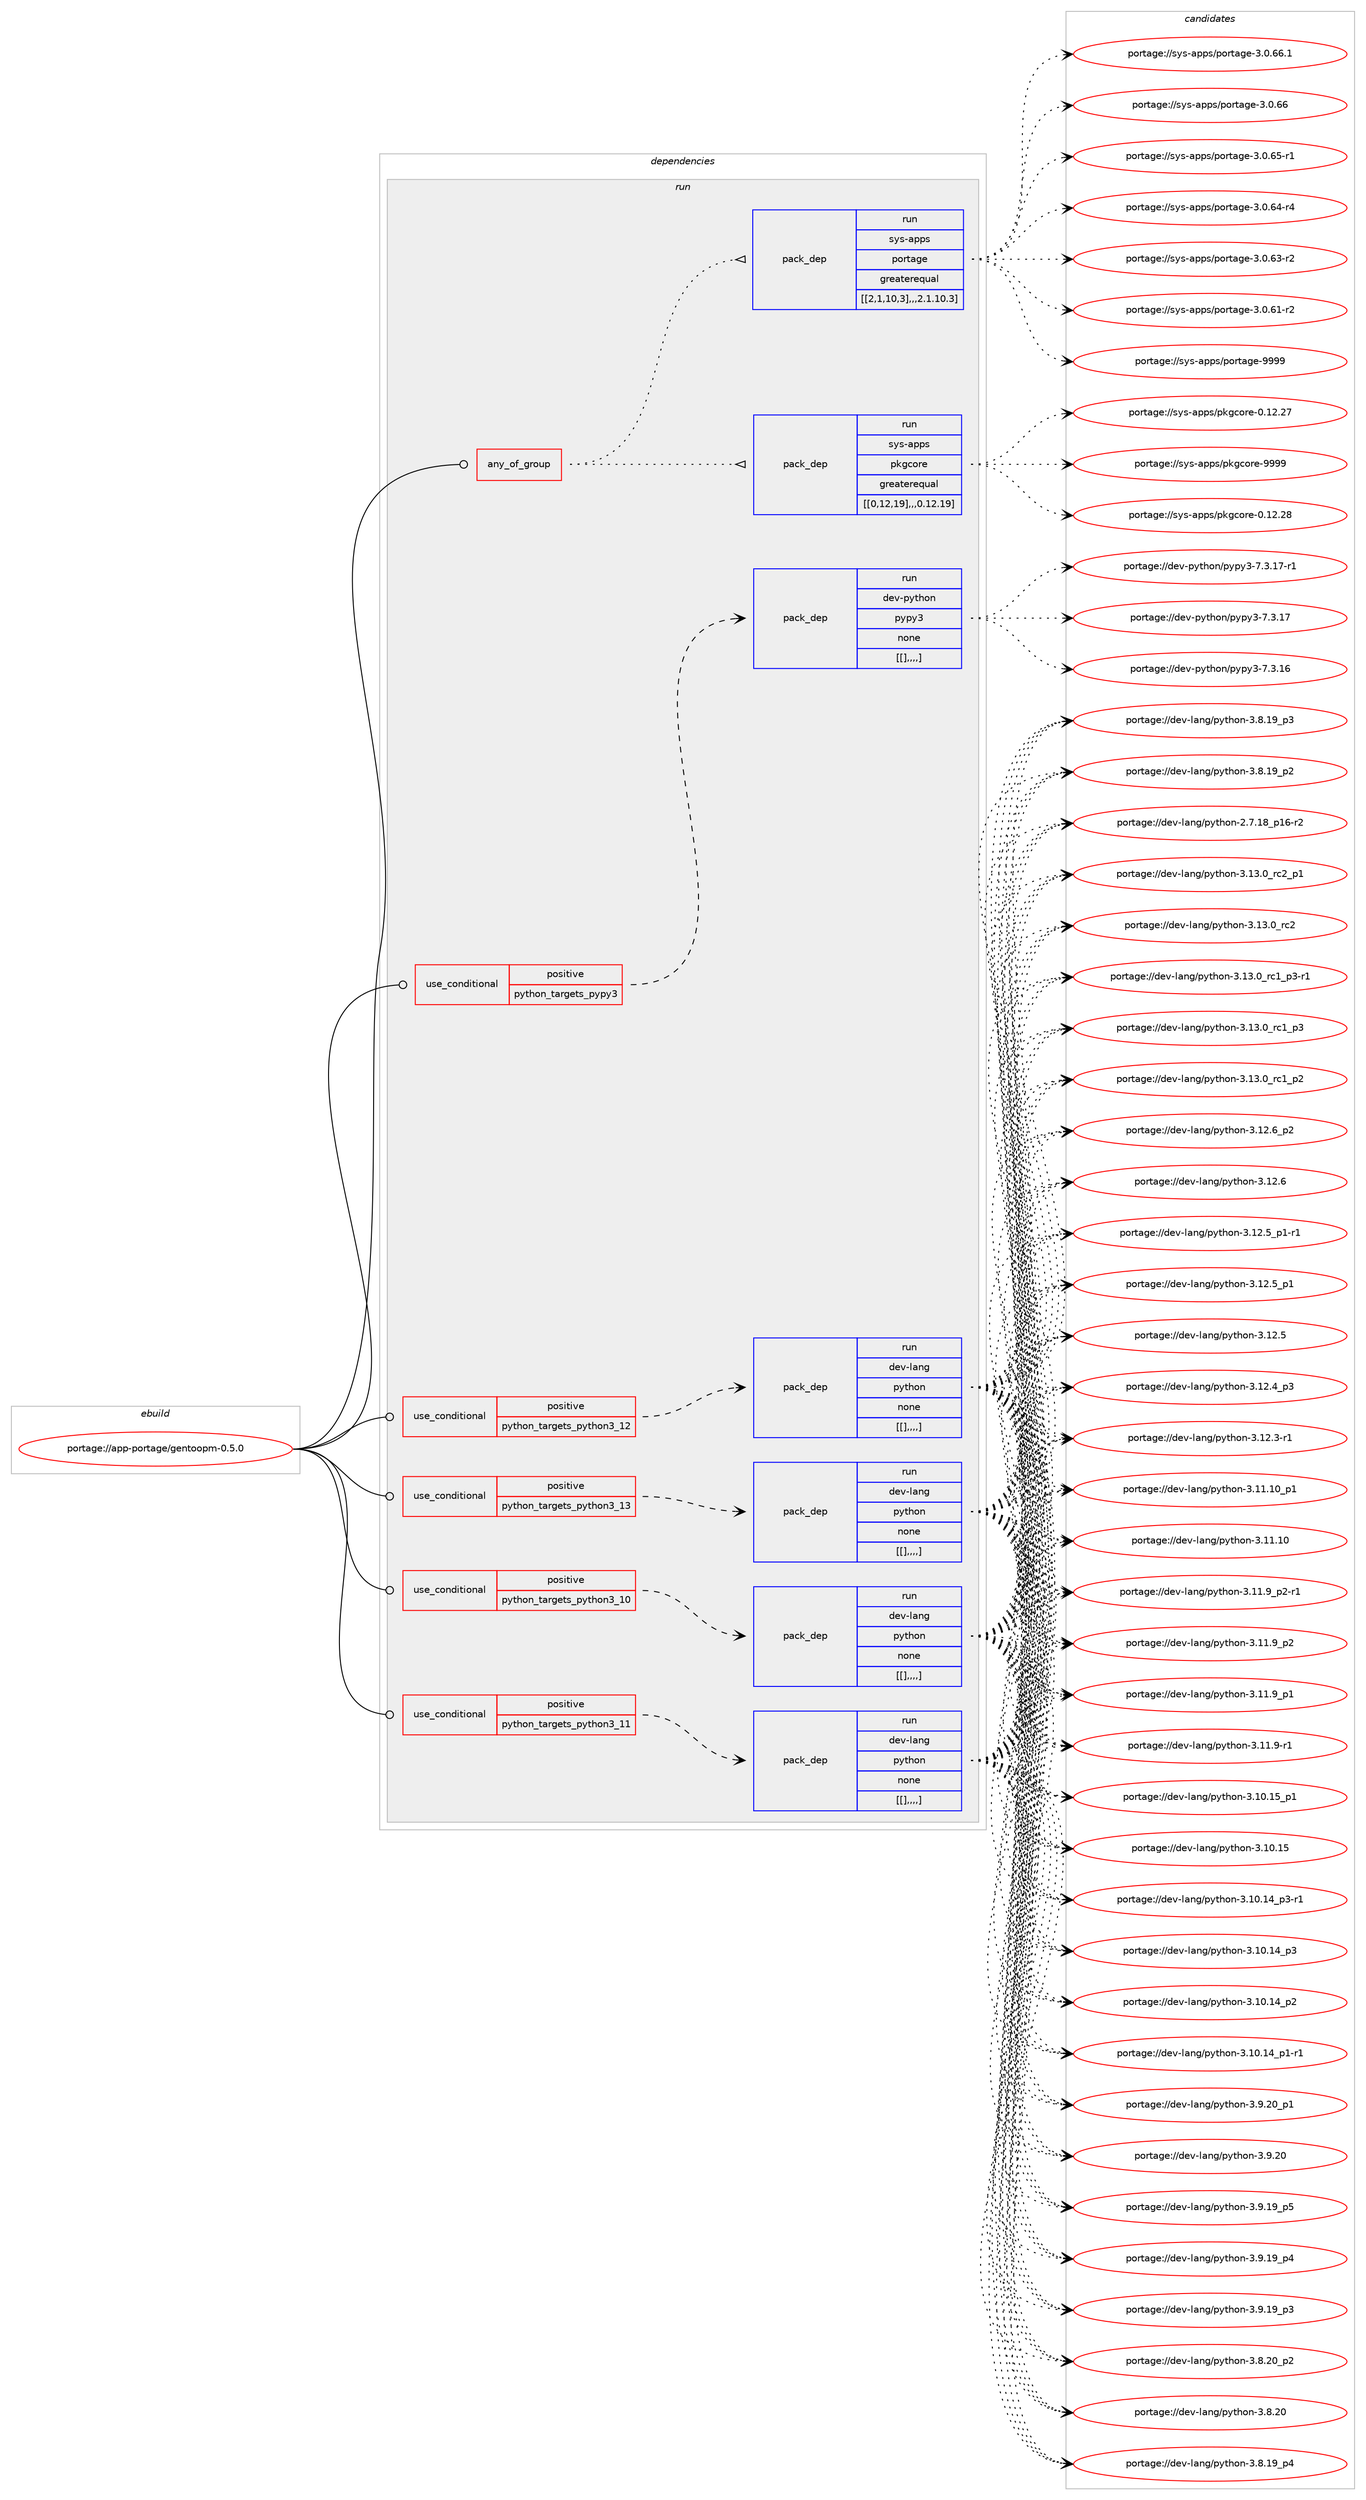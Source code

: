 digraph prolog {

# *************
# Graph options
# *************

newrank=true;
concentrate=true;
compound=true;
graph [rankdir=LR,fontname=Helvetica,fontsize=10,ranksep=1.5];#, ranksep=2.5, nodesep=0.2];
edge  [arrowhead=vee];
node  [fontname=Helvetica,fontsize=10];

# **********
# The ebuild
# **********

subgraph cluster_leftcol {
color=gray;
label=<<i>ebuild</i>>;
id [label="portage://app-portage/gentoopm-0.5.0", color=red, width=4, href="../app-portage/gentoopm-0.5.0.svg"];
}

# ****************
# The dependencies
# ****************

subgraph cluster_midcol {
color=gray;
label=<<i>dependencies</i>>;
subgraph cluster_compile {
fillcolor="#eeeeee";
style=filled;
label=<<i>compile</i>>;
}
subgraph cluster_compileandrun {
fillcolor="#eeeeee";
style=filled;
label=<<i>compile and run</i>>;
}
subgraph cluster_run {
fillcolor="#eeeeee";
style=filled;
label=<<i>run</i>>;
subgraph any394 {
dependency51011 [label=<<TABLE BORDER="0" CELLBORDER="1" CELLSPACING="0" CELLPADDING="4"><TR><TD CELLPADDING="10">any_of_group</TD></TR></TABLE>>, shape=none, color=red];subgraph pack36122 {
dependency51012 [label=<<TABLE BORDER="0" CELLBORDER="1" CELLSPACING="0" CELLPADDING="4" WIDTH="220"><TR><TD ROWSPAN="6" CELLPADDING="30">pack_dep</TD></TR><TR><TD WIDTH="110">run</TD></TR><TR><TD>sys-apps</TD></TR><TR><TD>pkgcore</TD></TR><TR><TD>greaterequal</TD></TR><TR><TD>[[0,12,19],,,0.12.19]</TD></TR></TABLE>>, shape=none, color=blue];
}
dependency51011:e -> dependency51012:w [weight=20,style="dotted",arrowhead="oinv"];
subgraph pack36123 {
dependency51013 [label=<<TABLE BORDER="0" CELLBORDER="1" CELLSPACING="0" CELLPADDING="4" WIDTH="220"><TR><TD ROWSPAN="6" CELLPADDING="30">pack_dep</TD></TR><TR><TD WIDTH="110">run</TD></TR><TR><TD>sys-apps</TD></TR><TR><TD>portage</TD></TR><TR><TD>greaterequal</TD></TR><TR><TD>[[2,1,10,3],,,2.1.10.3]</TD></TR></TABLE>>, shape=none, color=blue];
}
dependency51011:e -> dependency51013:w [weight=20,style="dotted",arrowhead="oinv"];
}
id:e -> dependency51011:w [weight=20,style="solid",arrowhead="odot"];
subgraph cond14431 {
dependency51014 [label=<<TABLE BORDER="0" CELLBORDER="1" CELLSPACING="0" CELLPADDING="4"><TR><TD ROWSPAN="3" CELLPADDING="10">use_conditional</TD></TR><TR><TD>positive</TD></TR><TR><TD>python_targets_pypy3</TD></TR></TABLE>>, shape=none, color=red];
subgraph pack36124 {
dependency51015 [label=<<TABLE BORDER="0" CELLBORDER="1" CELLSPACING="0" CELLPADDING="4" WIDTH="220"><TR><TD ROWSPAN="6" CELLPADDING="30">pack_dep</TD></TR><TR><TD WIDTH="110">run</TD></TR><TR><TD>dev-python</TD></TR><TR><TD>pypy3</TD></TR><TR><TD>none</TD></TR><TR><TD>[[],,,,]</TD></TR></TABLE>>, shape=none, color=blue];
}
dependency51014:e -> dependency51015:w [weight=20,style="dashed",arrowhead="vee"];
}
id:e -> dependency51014:w [weight=20,style="solid",arrowhead="odot"];
subgraph cond14432 {
dependency51016 [label=<<TABLE BORDER="0" CELLBORDER="1" CELLSPACING="0" CELLPADDING="4"><TR><TD ROWSPAN="3" CELLPADDING="10">use_conditional</TD></TR><TR><TD>positive</TD></TR><TR><TD>python_targets_python3_10</TD></TR></TABLE>>, shape=none, color=red];
subgraph pack36125 {
dependency51017 [label=<<TABLE BORDER="0" CELLBORDER="1" CELLSPACING="0" CELLPADDING="4" WIDTH="220"><TR><TD ROWSPAN="6" CELLPADDING="30">pack_dep</TD></TR><TR><TD WIDTH="110">run</TD></TR><TR><TD>dev-lang</TD></TR><TR><TD>python</TD></TR><TR><TD>none</TD></TR><TR><TD>[[],,,,]</TD></TR></TABLE>>, shape=none, color=blue];
}
dependency51016:e -> dependency51017:w [weight=20,style="dashed",arrowhead="vee"];
}
id:e -> dependency51016:w [weight=20,style="solid",arrowhead="odot"];
subgraph cond14433 {
dependency51018 [label=<<TABLE BORDER="0" CELLBORDER="1" CELLSPACING="0" CELLPADDING="4"><TR><TD ROWSPAN="3" CELLPADDING="10">use_conditional</TD></TR><TR><TD>positive</TD></TR><TR><TD>python_targets_python3_11</TD></TR></TABLE>>, shape=none, color=red];
subgraph pack36126 {
dependency51019 [label=<<TABLE BORDER="0" CELLBORDER="1" CELLSPACING="0" CELLPADDING="4" WIDTH="220"><TR><TD ROWSPAN="6" CELLPADDING="30">pack_dep</TD></TR><TR><TD WIDTH="110">run</TD></TR><TR><TD>dev-lang</TD></TR><TR><TD>python</TD></TR><TR><TD>none</TD></TR><TR><TD>[[],,,,]</TD></TR></TABLE>>, shape=none, color=blue];
}
dependency51018:e -> dependency51019:w [weight=20,style="dashed",arrowhead="vee"];
}
id:e -> dependency51018:w [weight=20,style="solid",arrowhead="odot"];
subgraph cond14434 {
dependency51020 [label=<<TABLE BORDER="0" CELLBORDER="1" CELLSPACING="0" CELLPADDING="4"><TR><TD ROWSPAN="3" CELLPADDING="10">use_conditional</TD></TR><TR><TD>positive</TD></TR><TR><TD>python_targets_python3_12</TD></TR></TABLE>>, shape=none, color=red];
subgraph pack36127 {
dependency51021 [label=<<TABLE BORDER="0" CELLBORDER="1" CELLSPACING="0" CELLPADDING="4" WIDTH="220"><TR><TD ROWSPAN="6" CELLPADDING="30">pack_dep</TD></TR><TR><TD WIDTH="110">run</TD></TR><TR><TD>dev-lang</TD></TR><TR><TD>python</TD></TR><TR><TD>none</TD></TR><TR><TD>[[],,,,]</TD></TR></TABLE>>, shape=none, color=blue];
}
dependency51020:e -> dependency51021:w [weight=20,style="dashed",arrowhead="vee"];
}
id:e -> dependency51020:w [weight=20,style="solid",arrowhead="odot"];
subgraph cond14435 {
dependency51022 [label=<<TABLE BORDER="0" CELLBORDER="1" CELLSPACING="0" CELLPADDING="4"><TR><TD ROWSPAN="3" CELLPADDING="10">use_conditional</TD></TR><TR><TD>positive</TD></TR><TR><TD>python_targets_python3_13</TD></TR></TABLE>>, shape=none, color=red];
subgraph pack36128 {
dependency51023 [label=<<TABLE BORDER="0" CELLBORDER="1" CELLSPACING="0" CELLPADDING="4" WIDTH="220"><TR><TD ROWSPAN="6" CELLPADDING="30">pack_dep</TD></TR><TR><TD WIDTH="110">run</TD></TR><TR><TD>dev-lang</TD></TR><TR><TD>python</TD></TR><TR><TD>none</TD></TR><TR><TD>[[],,,,]</TD></TR></TABLE>>, shape=none, color=blue];
}
dependency51022:e -> dependency51023:w [weight=20,style="dashed",arrowhead="vee"];
}
id:e -> dependency51022:w [weight=20,style="solid",arrowhead="odot"];
}
}

# **************
# The candidates
# **************

subgraph cluster_choices {
rank=same;
color=gray;
label=<<i>candidates</i>>;

subgraph choice36122 {
color=black;
nodesep=1;
choice115121115459711211211547112107103991111141014557575757 [label="portage://sys-apps/pkgcore-9999", color=red, width=4,href="../sys-apps/pkgcore-9999.svg"];
choice115121115459711211211547112107103991111141014548464950465056 [label="portage://sys-apps/pkgcore-0.12.28", color=red, width=4,href="../sys-apps/pkgcore-0.12.28.svg"];
choice115121115459711211211547112107103991111141014548464950465055 [label="portage://sys-apps/pkgcore-0.12.27", color=red, width=4,href="../sys-apps/pkgcore-0.12.27.svg"];
dependency51012:e -> choice115121115459711211211547112107103991111141014557575757:w [style=dotted,weight="100"];
dependency51012:e -> choice115121115459711211211547112107103991111141014548464950465056:w [style=dotted,weight="100"];
dependency51012:e -> choice115121115459711211211547112107103991111141014548464950465055:w [style=dotted,weight="100"];
}
subgraph choice36123 {
color=black;
nodesep=1;
choice115121115459711211211547112111114116971031014557575757 [label="portage://sys-apps/portage-9999", color=red, width=4,href="../sys-apps/portage-9999.svg"];
choice11512111545971121121154711211111411697103101455146484654544649 [label="portage://sys-apps/portage-3.0.66.1", color=red, width=4,href="../sys-apps/portage-3.0.66.1.svg"];
choice1151211154597112112115471121111141169710310145514648465454 [label="portage://sys-apps/portage-3.0.66", color=red, width=4,href="../sys-apps/portage-3.0.66.svg"];
choice11512111545971121121154711211111411697103101455146484654534511449 [label="portage://sys-apps/portage-3.0.65-r1", color=red, width=4,href="../sys-apps/portage-3.0.65-r1.svg"];
choice11512111545971121121154711211111411697103101455146484654524511452 [label="portage://sys-apps/portage-3.0.64-r4", color=red, width=4,href="../sys-apps/portage-3.0.64-r4.svg"];
choice11512111545971121121154711211111411697103101455146484654514511450 [label="portage://sys-apps/portage-3.0.63-r2", color=red, width=4,href="../sys-apps/portage-3.0.63-r2.svg"];
choice11512111545971121121154711211111411697103101455146484654494511450 [label="portage://sys-apps/portage-3.0.61-r2", color=red, width=4,href="../sys-apps/portage-3.0.61-r2.svg"];
dependency51013:e -> choice115121115459711211211547112111114116971031014557575757:w [style=dotted,weight="100"];
dependency51013:e -> choice11512111545971121121154711211111411697103101455146484654544649:w [style=dotted,weight="100"];
dependency51013:e -> choice1151211154597112112115471121111141169710310145514648465454:w [style=dotted,weight="100"];
dependency51013:e -> choice11512111545971121121154711211111411697103101455146484654534511449:w [style=dotted,weight="100"];
dependency51013:e -> choice11512111545971121121154711211111411697103101455146484654524511452:w [style=dotted,weight="100"];
dependency51013:e -> choice11512111545971121121154711211111411697103101455146484654514511450:w [style=dotted,weight="100"];
dependency51013:e -> choice11512111545971121121154711211111411697103101455146484654494511450:w [style=dotted,weight="100"];
}
subgraph choice36124 {
color=black;
nodesep=1;
choice100101118451121211161041111104711212111212151455546514649554511449 [label="portage://dev-python/pypy3-7.3.17-r1", color=red, width=4,href="../dev-python/pypy3-7.3.17-r1.svg"];
choice10010111845112121116104111110471121211121215145554651464955 [label="portage://dev-python/pypy3-7.3.17", color=red, width=4,href="../dev-python/pypy3-7.3.17.svg"];
choice10010111845112121116104111110471121211121215145554651464954 [label="portage://dev-python/pypy3-7.3.16", color=red, width=4,href="../dev-python/pypy3-7.3.16.svg"];
dependency51015:e -> choice100101118451121211161041111104711212111212151455546514649554511449:w [style=dotted,weight="100"];
dependency51015:e -> choice10010111845112121116104111110471121211121215145554651464955:w [style=dotted,weight="100"];
dependency51015:e -> choice10010111845112121116104111110471121211121215145554651464954:w [style=dotted,weight="100"];
}
subgraph choice36125 {
color=black;
nodesep=1;
choice100101118451089711010347112121116104111110455146495146489511499509511249 [label="portage://dev-lang/python-3.13.0_rc2_p1", color=red, width=4,href="../dev-lang/python-3.13.0_rc2_p1.svg"];
choice10010111845108971101034711212111610411111045514649514648951149950 [label="portage://dev-lang/python-3.13.0_rc2", color=red, width=4,href="../dev-lang/python-3.13.0_rc2.svg"];
choice1001011184510897110103471121211161041111104551464951464895114994995112514511449 [label="portage://dev-lang/python-3.13.0_rc1_p3-r1", color=red, width=4,href="../dev-lang/python-3.13.0_rc1_p3-r1.svg"];
choice100101118451089711010347112121116104111110455146495146489511499499511251 [label="portage://dev-lang/python-3.13.0_rc1_p3", color=red, width=4,href="../dev-lang/python-3.13.0_rc1_p3.svg"];
choice100101118451089711010347112121116104111110455146495146489511499499511250 [label="portage://dev-lang/python-3.13.0_rc1_p2", color=red, width=4,href="../dev-lang/python-3.13.0_rc1_p2.svg"];
choice100101118451089711010347112121116104111110455146495046549511250 [label="portage://dev-lang/python-3.12.6_p2", color=red, width=4,href="../dev-lang/python-3.12.6_p2.svg"];
choice10010111845108971101034711212111610411111045514649504654 [label="portage://dev-lang/python-3.12.6", color=red, width=4,href="../dev-lang/python-3.12.6.svg"];
choice1001011184510897110103471121211161041111104551464950465395112494511449 [label="portage://dev-lang/python-3.12.5_p1-r1", color=red, width=4,href="../dev-lang/python-3.12.5_p1-r1.svg"];
choice100101118451089711010347112121116104111110455146495046539511249 [label="portage://dev-lang/python-3.12.5_p1", color=red, width=4,href="../dev-lang/python-3.12.5_p1.svg"];
choice10010111845108971101034711212111610411111045514649504653 [label="portage://dev-lang/python-3.12.5", color=red, width=4,href="../dev-lang/python-3.12.5.svg"];
choice100101118451089711010347112121116104111110455146495046529511251 [label="portage://dev-lang/python-3.12.4_p3", color=red, width=4,href="../dev-lang/python-3.12.4_p3.svg"];
choice100101118451089711010347112121116104111110455146495046514511449 [label="portage://dev-lang/python-3.12.3-r1", color=red, width=4,href="../dev-lang/python-3.12.3-r1.svg"];
choice10010111845108971101034711212111610411111045514649494649489511249 [label="portage://dev-lang/python-3.11.10_p1", color=red, width=4,href="../dev-lang/python-3.11.10_p1.svg"];
choice1001011184510897110103471121211161041111104551464949464948 [label="portage://dev-lang/python-3.11.10", color=red, width=4,href="../dev-lang/python-3.11.10.svg"];
choice1001011184510897110103471121211161041111104551464949465795112504511449 [label="portage://dev-lang/python-3.11.9_p2-r1", color=red, width=4,href="../dev-lang/python-3.11.9_p2-r1.svg"];
choice100101118451089711010347112121116104111110455146494946579511250 [label="portage://dev-lang/python-3.11.9_p2", color=red, width=4,href="../dev-lang/python-3.11.9_p2.svg"];
choice100101118451089711010347112121116104111110455146494946579511249 [label="portage://dev-lang/python-3.11.9_p1", color=red, width=4,href="../dev-lang/python-3.11.9_p1.svg"];
choice100101118451089711010347112121116104111110455146494946574511449 [label="portage://dev-lang/python-3.11.9-r1", color=red, width=4,href="../dev-lang/python-3.11.9-r1.svg"];
choice10010111845108971101034711212111610411111045514649484649539511249 [label="portage://dev-lang/python-3.10.15_p1", color=red, width=4,href="../dev-lang/python-3.10.15_p1.svg"];
choice1001011184510897110103471121211161041111104551464948464953 [label="portage://dev-lang/python-3.10.15", color=red, width=4,href="../dev-lang/python-3.10.15.svg"];
choice100101118451089711010347112121116104111110455146494846495295112514511449 [label="portage://dev-lang/python-3.10.14_p3-r1", color=red, width=4,href="../dev-lang/python-3.10.14_p3-r1.svg"];
choice10010111845108971101034711212111610411111045514649484649529511251 [label="portage://dev-lang/python-3.10.14_p3", color=red, width=4,href="../dev-lang/python-3.10.14_p3.svg"];
choice10010111845108971101034711212111610411111045514649484649529511250 [label="portage://dev-lang/python-3.10.14_p2", color=red, width=4,href="../dev-lang/python-3.10.14_p2.svg"];
choice100101118451089711010347112121116104111110455146494846495295112494511449 [label="portage://dev-lang/python-3.10.14_p1-r1", color=red, width=4,href="../dev-lang/python-3.10.14_p1-r1.svg"];
choice100101118451089711010347112121116104111110455146574650489511249 [label="portage://dev-lang/python-3.9.20_p1", color=red, width=4,href="../dev-lang/python-3.9.20_p1.svg"];
choice10010111845108971101034711212111610411111045514657465048 [label="portage://dev-lang/python-3.9.20", color=red, width=4,href="../dev-lang/python-3.9.20.svg"];
choice100101118451089711010347112121116104111110455146574649579511253 [label="portage://dev-lang/python-3.9.19_p5", color=red, width=4,href="../dev-lang/python-3.9.19_p5.svg"];
choice100101118451089711010347112121116104111110455146574649579511252 [label="portage://dev-lang/python-3.9.19_p4", color=red, width=4,href="../dev-lang/python-3.9.19_p4.svg"];
choice100101118451089711010347112121116104111110455146574649579511251 [label="portage://dev-lang/python-3.9.19_p3", color=red, width=4,href="../dev-lang/python-3.9.19_p3.svg"];
choice100101118451089711010347112121116104111110455146564650489511250 [label="portage://dev-lang/python-3.8.20_p2", color=red, width=4,href="../dev-lang/python-3.8.20_p2.svg"];
choice10010111845108971101034711212111610411111045514656465048 [label="portage://dev-lang/python-3.8.20", color=red, width=4,href="../dev-lang/python-3.8.20.svg"];
choice100101118451089711010347112121116104111110455146564649579511252 [label="portage://dev-lang/python-3.8.19_p4", color=red, width=4,href="../dev-lang/python-3.8.19_p4.svg"];
choice100101118451089711010347112121116104111110455146564649579511251 [label="portage://dev-lang/python-3.8.19_p3", color=red, width=4,href="../dev-lang/python-3.8.19_p3.svg"];
choice100101118451089711010347112121116104111110455146564649579511250 [label="portage://dev-lang/python-3.8.19_p2", color=red, width=4,href="../dev-lang/python-3.8.19_p2.svg"];
choice100101118451089711010347112121116104111110455046554649569511249544511450 [label="portage://dev-lang/python-2.7.18_p16-r2", color=red, width=4,href="../dev-lang/python-2.7.18_p16-r2.svg"];
dependency51017:e -> choice100101118451089711010347112121116104111110455146495146489511499509511249:w [style=dotted,weight="100"];
dependency51017:e -> choice10010111845108971101034711212111610411111045514649514648951149950:w [style=dotted,weight="100"];
dependency51017:e -> choice1001011184510897110103471121211161041111104551464951464895114994995112514511449:w [style=dotted,weight="100"];
dependency51017:e -> choice100101118451089711010347112121116104111110455146495146489511499499511251:w [style=dotted,weight="100"];
dependency51017:e -> choice100101118451089711010347112121116104111110455146495146489511499499511250:w [style=dotted,weight="100"];
dependency51017:e -> choice100101118451089711010347112121116104111110455146495046549511250:w [style=dotted,weight="100"];
dependency51017:e -> choice10010111845108971101034711212111610411111045514649504654:w [style=dotted,weight="100"];
dependency51017:e -> choice1001011184510897110103471121211161041111104551464950465395112494511449:w [style=dotted,weight="100"];
dependency51017:e -> choice100101118451089711010347112121116104111110455146495046539511249:w [style=dotted,weight="100"];
dependency51017:e -> choice10010111845108971101034711212111610411111045514649504653:w [style=dotted,weight="100"];
dependency51017:e -> choice100101118451089711010347112121116104111110455146495046529511251:w [style=dotted,weight="100"];
dependency51017:e -> choice100101118451089711010347112121116104111110455146495046514511449:w [style=dotted,weight="100"];
dependency51017:e -> choice10010111845108971101034711212111610411111045514649494649489511249:w [style=dotted,weight="100"];
dependency51017:e -> choice1001011184510897110103471121211161041111104551464949464948:w [style=dotted,weight="100"];
dependency51017:e -> choice1001011184510897110103471121211161041111104551464949465795112504511449:w [style=dotted,weight="100"];
dependency51017:e -> choice100101118451089711010347112121116104111110455146494946579511250:w [style=dotted,weight="100"];
dependency51017:e -> choice100101118451089711010347112121116104111110455146494946579511249:w [style=dotted,weight="100"];
dependency51017:e -> choice100101118451089711010347112121116104111110455146494946574511449:w [style=dotted,weight="100"];
dependency51017:e -> choice10010111845108971101034711212111610411111045514649484649539511249:w [style=dotted,weight="100"];
dependency51017:e -> choice1001011184510897110103471121211161041111104551464948464953:w [style=dotted,weight="100"];
dependency51017:e -> choice100101118451089711010347112121116104111110455146494846495295112514511449:w [style=dotted,weight="100"];
dependency51017:e -> choice10010111845108971101034711212111610411111045514649484649529511251:w [style=dotted,weight="100"];
dependency51017:e -> choice10010111845108971101034711212111610411111045514649484649529511250:w [style=dotted,weight="100"];
dependency51017:e -> choice100101118451089711010347112121116104111110455146494846495295112494511449:w [style=dotted,weight="100"];
dependency51017:e -> choice100101118451089711010347112121116104111110455146574650489511249:w [style=dotted,weight="100"];
dependency51017:e -> choice10010111845108971101034711212111610411111045514657465048:w [style=dotted,weight="100"];
dependency51017:e -> choice100101118451089711010347112121116104111110455146574649579511253:w [style=dotted,weight="100"];
dependency51017:e -> choice100101118451089711010347112121116104111110455146574649579511252:w [style=dotted,weight="100"];
dependency51017:e -> choice100101118451089711010347112121116104111110455146574649579511251:w [style=dotted,weight="100"];
dependency51017:e -> choice100101118451089711010347112121116104111110455146564650489511250:w [style=dotted,weight="100"];
dependency51017:e -> choice10010111845108971101034711212111610411111045514656465048:w [style=dotted,weight="100"];
dependency51017:e -> choice100101118451089711010347112121116104111110455146564649579511252:w [style=dotted,weight="100"];
dependency51017:e -> choice100101118451089711010347112121116104111110455146564649579511251:w [style=dotted,weight="100"];
dependency51017:e -> choice100101118451089711010347112121116104111110455146564649579511250:w [style=dotted,weight="100"];
dependency51017:e -> choice100101118451089711010347112121116104111110455046554649569511249544511450:w [style=dotted,weight="100"];
}
subgraph choice36126 {
color=black;
nodesep=1;
choice100101118451089711010347112121116104111110455146495146489511499509511249 [label="portage://dev-lang/python-3.13.0_rc2_p1", color=red, width=4,href="../dev-lang/python-3.13.0_rc2_p1.svg"];
choice10010111845108971101034711212111610411111045514649514648951149950 [label="portage://dev-lang/python-3.13.0_rc2", color=red, width=4,href="../dev-lang/python-3.13.0_rc2.svg"];
choice1001011184510897110103471121211161041111104551464951464895114994995112514511449 [label="portage://dev-lang/python-3.13.0_rc1_p3-r1", color=red, width=4,href="../dev-lang/python-3.13.0_rc1_p3-r1.svg"];
choice100101118451089711010347112121116104111110455146495146489511499499511251 [label="portage://dev-lang/python-3.13.0_rc1_p3", color=red, width=4,href="../dev-lang/python-3.13.0_rc1_p3.svg"];
choice100101118451089711010347112121116104111110455146495146489511499499511250 [label="portage://dev-lang/python-3.13.0_rc1_p2", color=red, width=4,href="../dev-lang/python-3.13.0_rc1_p2.svg"];
choice100101118451089711010347112121116104111110455146495046549511250 [label="portage://dev-lang/python-3.12.6_p2", color=red, width=4,href="../dev-lang/python-3.12.6_p2.svg"];
choice10010111845108971101034711212111610411111045514649504654 [label="portage://dev-lang/python-3.12.6", color=red, width=4,href="../dev-lang/python-3.12.6.svg"];
choice1001011184510897110103471121211161041111104551464950465395112494511449 [label="portage://dev-lang/python-3.12.5_p1-r1", color=red, width=4,href="../dev-lang/python-3.12.5_p1-r1.svg"];
choice100101118451089711010347112121116104111110455146495046539511249 [label="portage://dev-lang/python-3.12.5_p1", color=red, width=4,href="../dev-lang/python-3.12.5_p1.svg"];
choice10010111845108971101034711212111610411111045514649504653 [label="portage://dev-lang/python-3.12.5", color=red, width=4,href="../dev-lang/python-3.12.5.svg"];
choice100101118451089711010347112121116104111110455146495046529511251 [label="portage://dev-lang/python-3.12.4_p3", color=red, width=4,href="../dev-lang/python-3.12.4_p3.svg"];
choice100101118451089711010347112121116104111110455146495046514511449 [label="portage://dev-lang/python-3.12.3-r1", color=red, width=4,href="../dev-lang/python-3.12.3-r1.svg"];
choice10010111845108971101034711212111610411111045514649494649489511249 [label="portage://dev-lang/python-3.11.10_p1", color=red, width=4,href="../dev-lang/python-3.11.10_p1.svg"];
choice1001011184510897110103471121211161041111104551464949464948 [label="portage://dev-lang/python-3.11.10", color=red, width=4,href="../dev-lang/python-3.11.10.svg"];
choice1001011184510897110103471121211161041111104551464949465795112504511449 [label="portage://dev-lang/python-3.11.9_p2-r1", color=red, width=4,href="../dev-lang/python-3.11.9_p2-r1.svg"];
choice100101118451089711010347112121116104111110455146494946579511250 [label="portage://dev-lang/python-3.11.9_p2", color=red, width=4,href="../dev-lang/python-3.11.9_p2.svg"];
choice100101118451089711010347112121116104111110455146494946579511249 [label="portage://dev-lang/python-3.11.9_p1", color=red, width=4,href="../dev-lang/python-3.11.9_p1.svg"];
choice100101118451089711010347112121116104111110455146494946574511449 [label="portage://dev-lang/python-3.11.9-r1", color=red, width=4,href="../dev-lang/python-3.11.9-r1.svg"];
choice10010111845108971101034711212111610411111045514649484649539511249 [label="portage://dev-lang/python-3.10.15_p1", color=red, width=4,href="../dev-lang/python-3.10.15_p1.svg"];
choice1001011184510897110103471121211161041111104551464948464953 [label="portage://dev-lang/python-3.10.15", color=red, width=4,href="../dev-lang/python-3.10.15.svg"];
choice100101118451089711010347112121116104111110455146494846495295112514511449 [label="portage://dev-lang/python-3.10.14_p3-r1", color=red, width=4,href="../dev-lang/python-3.10.14_p3-r1.svg"];
choice10010111845108971101034711212111610411111045514649484649529511251 [label="portage://dev-lang/python-3.10.14_p3", color=red, width=4,href="../dev-lang/python-3.10.14_p3.svg"];
choice10010111845108971101034711212111610411111045514649484649529511250 [label="portage://dev-lang/python-3.10.14_p2", color=red, width=4,href="../dev-lang/python-3.10.14_p2.svg"];
choice100101118451089711010347112121116104111110455146494846495295112494511449 [label="portage://dev-lang/python-3.10.14_p1-r1", color=red, width=4,href="../dev-lang/python-3.10.14_p1-r1.svg"];
choice100101118451089711010347112121116104111110455146574650489511249 [label="portage://dev-lang/python-3.9.20_p1", color=red, width=4,href="../dev-lang/python-3.9.20_p1.svg"];
choice10010111845108971101034711212111610411111045514657465048 [label="portage://dev-lang/python-3.9.20", color=red, width=4,href="../dev-lang/python-3.9.20.svg"];
choice100101118451089711010347112121116104111110455146574649579511253 [label="portage://dev-lang/python-3.9.19_p5", color=red, width=4,href="../dev-lang/python-3.9.19_p5.svg"];
choice100101118451089711010347112121116104111110455146574649579511252 [label="portage://dev-lang/python-3.9.19_p4", color=red, width=4,href="../dev-lang/python-3.9.19_p4.svg"];
choice100101118451089711010347112121116104111110455146574649579511251 [label="portage://dev-lang/python-3.9.19_p3", color=red, width=4,href="../dev-lang/python-3.9.19_p3.svg"];
choice100101118451089711010347112121116104111110455146564650489511250 [label="portage://dev-lang/python-3.8.20_p2", color=red, width=4,href="../dev-lang/python-3.8.20_p2.svg"];
choice10010111845108971101034711212111610411111045514656465048 [label="portage://dev-lang/python-3.8.20", color=red, width=4,href="../dev-lang/python-3.8.20.svg"];
choice100101118451089711010347112121116104111110455146564649579511252 [label="portage://dev-lang/python-3.8.19_p4", color=red, width=4,href="../dev-lang/python-3.8.19_p4.svg"];
choice100101118451089711010347112121116104111110455146564649579511251 [label="portage://dev-lang/python-3.8.19_p3", color=red, width=4,href="../dev-lang/python-3.8.19_p3.svg"];
choice100101118451089711010347112121116104111110455146564649579511250 [label="portage://dev-lang/python-3.8.19_p2", color=red, width=4,href="../dev-lang/python-3.8.19_p2.svg"];
choice100101118451089711010347112121116104111110455046554649569511249544511450 [label="portage://dev-lang/python-2.7.18_p16-r2", color=red, width=4,href="../dev-lang/python-2.7.18_p16-r2.svg"];
dependency51019:e -> choice100101118451089711010347112121116104111110455146495146489511499509511249:w [style=dotted,weight="100"];
dependency51019:e -> choice10010111845108971101034711212111610411111045514649514648951149950:w [style=dotted,weight="100"];
dependency51019:e -> choice1001011184510897110103471121211161041111104551464951464895114994995112514511449:w [style=dotted,weight="100"];
dependency51019:e -> choice100101118451089711010347112121116104111110455146495146489511499499511251:w [style=dotted,weight="100"];
dependency51019:e -> choice100101118451089711010347112121116104111110455146495146489511499499511250:w [style=dotted,weight="100"];
dependency51019:e -> choice100101118451089711010347112121116104111110455146495046549511250:w [style=dotted,weight="100"];
dependency51019:e -> choice10010111845108971101034711212111610411111045514649504654:w [style=dotted,weight="100"];
dependency51019:e -> choice1001011184510897110103471121211161041111104551464950465395112494511449:w [style=dotted,weight="100"];
dependency51019:e -> choice100101118451089711010347112121116104111110455146495046539511249:w [style=dotted,weight="100"];
dependency51019:e -> choice10010111845108971101034711212111610411111045514649504653:w [style=dotted,weight="100"];
dependency51019:e -> choice100101118451089711010347112121116104111110455146495046529511251:w [style=dotted,weight="100"];
dependency51019:e -> choice100101118451089711010347112121116104111110455146495046514511449:w [style=dotted,weight="100"];
dependency51019:e -> choice10010111845108971101034711212111610411111045514649494649489511249:w [style=dotted,weight="100"];
dependency51019:e -> choice1001011184510897110103471121211161041111104551464949464948:w [style=dotted,weight="100"];
dependency51019:e -> choice1001011184510897110103471121211161041111104551464949465795112504511449:w [style=dotted,weight="100"];
dependency51019:e -> choice100101118451089711010347112121116104111110455146494946579511250:w [style=dotted,weight="100"];
dependency51019:e -> choice100101118451089711010347112121116104111110455146494946579511249:w [style=dotted,weight="100"];
dependency51019:e -> choice100101118451089711010347112121116104111110455146494946574511449:w [style=dotted,weight="100"];
dependency51019:e -> choice10010111845108971101034711212111610411111045514649484649539511249:w [style=dotted,weight="100"];
dependency51019:e -> choice1001011184510897110103471121211161041111104551464948464953:w [style=dotted,weight="100"];
dependency51019:e -> choice100101118451089711010347112121116104111110455146494846495295112514511449:w [style=dotted,weight="100"];
dependency51019:e -> choice10010111845108971101034711212111610411111045514649484649529511251:w [style=dotted,weight="100"];
dependency51019:e -> choice10010111845108971101034711212111610411111045514649484649529511250:w [style=dotted,weight="100"];
dependency51019:e -> choice100101118451089711010347112121116104111110455146494846495295112494511449:w [style=dotted,weight="100"];
dependency51019:e -> choice100101118451089711010347112121116104111110455146574650489511249:w [style=dotted,weight="100"];
dependency51019:e -> choice10010111845108971101034711212111610411111045514657465048:w [style=dotted,weight="100"];
dependency51019:e -> choice100101118451089711010347112121116104111110455146574649579511253:w [style=dotted,weight="100"];
dependency51019:e -> choice100101118451089711010347112121116104111110455146574649579511252:w [style=dotted,weight="100"];
dependency51019:e -> choice100101118451089711010347112121116104111110455146574649579511251:w [style=dotted,weight="100"];
dependency51019:e -> choice100101118451089711010347112121116104111110455146564650489511250:w [style=dotted,weight="100"];
dependency51019:e -> choice10010111845108971101034711212111610411111045514656465048:w [style=dotted,weight="100"];
dependency51019:e -> choice100101118451089711010347112121116104111110455146564649579511252:w [style=dotted,weight="100"];
dependency51019:e -> choice100101118451089711010347112121116104111110455146564649579511251:w [style=dotted,weight="100"];
dependency51019:e -> choice100101118451089711010347112121116104111110455146564649579511250:w [style=dotted,weight="100"];
dependency51019:e -> choice100101118451089711010347112121116104111110455046554649569511249544511450:w [style=dotted,weight="100"];
}
subgraph choice36127 {
color=black;
nodesep=1;
choice100101118451089711010347112121116104111110455146495146489511499509511249 [label="portage://dev-lang/python-3.13.0_rc2_p1", color=red, width=4,href="../dev-lang/python-3.13.0_rc2_p1.svg"];
choice10010111845108971101034711212111610411111045514649514648951149950 [label="portage://dev-lang/python-3.13.0_rc2", color=red, width=4,href="../dev-lang/python-3.13.0_rc2.svg"];
choice1001011184510897110103471121211161041111104551464951464895114994995112514511449 [label="portage://dev-lang/python-3.13.0_rc1_p3-r1", color=red, width=4,href="../dev-lang/python-3.13.0_rc1_p3-r1.svg"];
choice100101118451089711010347112121116104111110455146495146489511499499511251 [label="portage://dev-lang/python-3.13.0_rc1_p3", color=red, width=4,href="../dev-lang/python-3.13.0_rc1_p3.svg"];
choice100101118451089711010347112121116104111110455146495146489511499499511250 [label="portage://dev-lang/python-3.13.0_rc1_p2", color=red, width=4,href="../dev-lang/python-3.13.0_rc1_p2.svg"];
choice100101118451089711010347112121116104111110455146495046549511250 [label="portage://dev-lang/python-3.12.6_p2", color=red, width=4,href="../dev-lang/python-3.12.6_p2.svg"];
choice10010111845108971101034711212111610411111045514649504654 [label="portage://dev-lang/python-3.12.6", color=red, width=4,href="../dev-lang/python-3.12.6.svg"];
choice1001011184510897110103471121211161041111104551464950465395112494511449 [label="portage://dev-lang/python-3.12.5_p1-r1", color=red, width=4,href="../dev-lang/python-3.12.5_p1-r1.svg"];
choice100101118451089711010347112121116104111110455146495046539511249 [label="portage://dev-lang/python-3.12.5_p1", color=red, width=4,href="../dev-lang/python-3.12.5_p1.svg"];
choice10010111845108971101034711212111610411111045514649504653 [label="portage://dev-lang/python-3.12.5", color=red, width=4,href="../dev-lang/python-3.12.5.svg"];
choice100101118451089711010347112121116104111110455146495046529511251 [label="portage://dev-lang/python-3.12.4_p3", color=red, width=4,href="../dev-lang/python-3.12.4_p3.svg"];
choice100101118451089711010347112121116104111110455146495046514511449 [label="portage://dev-lang/python-3.12.3-r1", color=red, width=4,href="../dev-lang/python-3.12.3-r1.svg"];
choice10010111845108971101034711212111610411111045514649494649489511249 [label="portage://dev-lang/python-3.11.10_p1", color=red, width=4,href="../dev-lang/python-3.11.10_p1.svg"];
choice1001011184510897110103471121211161041111104551464949464948 [label="portage://dev-lang/python-3.11.10", color=red, width=4,href="../dev-lang/python-3.11.10.svg"];
choice1001011184510897110103471121211161041111104551464949465795112504511449 [label="portage://dev-lang/python-3.11.9_p2-r1", color=red, width=4,href="../dev-lang/python-3.11.9_p2-r1.svg"];
choice100101118451089711010347112121116104111110455146494946579511250 [label="portage://dev-lang/python-3.11.9_p2", color=red, width=4,href="../dev-lang/python-3.11.9_p2.svg"];
choice100101118451089711010347112121116104111110455146494946579511249 [label="portage://dev-lang/python-3.11.9_p1", color=red, width=4,href="../dev-lang/python-3.11.9_p1.svg"];
choice100101118451089711010347112121116104111110455146494946574511449 [label="portage://dev-lang/python-3.11.9-r1", color=red, width=4,href="../dev-lang/python-3.11.9-r1.svg"];
choice10010111845108971101034711212111610411111045514649484649539511249 [label="portage://dev-lang/python-3.10.15_p1", color=red, width=4,href="../dev-lang/python-3.10.15_p1.svg"];
choice1001011184510897110103471121211161041111104551464948464953 [label="portage://dev-lang/python-3.10.15", color=red, width=4,href="../dev-lang/python-3.10.15.svg"];
choice100101118451089711010347112121116104111110455146494846495295112514511449 [label="portage://dev-lang/python-3.10.14_p3-r1", color=red, width=4,href="../dev-lang/python-3.10.14_p3-r1.svg"];
choice10010111845108971101034711212111610411111045514649484649529511251 [label="portage://dev-lang/python-3.10.14_p3", color=red, width=4,href="../dev-lang/python-3.10.14_p3.svg"];
choice10010111845108971101034711212111610411111045514649484649529511250 [label="portage://dev-lang/python-3.10.14_p2", color=red, width=4,href="../dev-lang/python-3.10.14_p2.svg"];
choice100101118451089711010347112121116104111110455146494846495295112494511449 [label="portage://dev-lang/python-3.10.14_p1-r1", color=red, width=4,href="../dev-lang/python-3.10.14_p1-r1.svg"];
choice100101118451089711010347112121116104111110455146574650489511249 [label="portage://dev-lang/python-3.9.20_p1", color=red, width=4,href="../dev-lang/python-3.9.20_p1.svg"];
choice10010111845108971101034711212111610411111045514657465048 [label="portage://dev-lang/python-3.9.20", color=red, width=4,href="../dev-lang/python-3.9.20.svg"];
choice100101118451089711010347112121116104111110455146574649579511253 [label="portage://dev-lang/python-3.9.19_p5", color=red, width=4,href="../dev-lang/python-3.9.19_p5.svg"];
choice100101118451089711010347112121116104111110455146574649579511252 [label="portage://dev-lang/python-3.9.19_p4", color=red, width=4,href="../dev-lang/python-3.9.19_p4.svg"];
choice100101118451089711010347112121116104111110455146574649579511251 [label="portage://dev-lang/python-3.9.19_p3", color=red, width=4,href="../dev-lang/python-3.9.19_p3.svg"];
choice100101118451089711010347112121116104111110455146564650489511250 [label="portage://dev-lang/python-3.8.20_p2", color=red, width=4,href="../dev-lang/python-3.8.20_p2.svg"];
choice10010111845108971101034711212111610411111045514656465048 [label="portage://dev-lang/python-3.8.20", color=red, width=4,href="../dev-lang/python-3.8.20.svg"];
choice100101118451089711010347112121116104111110455146564649579511252 [label="portage://dev-lang/python-3.8.19_p4", color=red, width=4,href="../dev-lang/python-3.8.19_p4.svg"];
choice100101118451089711010347112121116104111110455146564649579511251 [label="portage://dev-lang/python-3.8.19_p3", color=red, width=4,href="../dev-lang/python-3.8.19_p3.svg"];
choice100101118451089711010347112121116104111110455146564649579511250 [label="portage://dev-lang/python-3.8.19_p2", color=red, width=4,href="../dev-lang/python-3.8.19_p2.svg"];
choice100101118451089711010347112121116104111110455046554649569511249544511450 [label="portage://dev-lang/python-2.7.18_p16-r2", color=red, width=4,href="../dev-lang/python-2.7.18_p16-r2.svg"];
dependency51021:e -> choice100101118451089711010347112121116104111110455146495146489511499509511249:w [style=dotted,weight="100"];
dependency51021:e -> choice10010111845108971101034711212111610411111045514649514648951149950:w [style=dotted,weight="100"];
dependency51021:e -> choice1001011184510897110103471121211161041111104551464951464895114994995112514511449:w [style=dotted,weight="100"];
dependency51021:e -> choice100101118451089711010347112121116104111110455146495146489511499499511251:w [style=dotted,weight="100"];
dependency51021:e -> choice100101118451089711010347112121116104111110455146495146489511499499511250:w [style=dotted,weight="100"];
dependency51021:e -> choice100101118451089711010347112121116104111110455146495046549511250:w [style=dotted,weight="100"];
dependency51021:e -> choice10010111845108971101034711212111610411111045514649504654:w [style=dotted,weight="100"];
dependency51021:e -> choice1001011184510897110103471121211161041111104551464950465395112494511449:w [style=dotted,weight="100"];
dependency51021:e -> choice100101118451089711010347112121116104111110455146495046539511249:w [style=dotted,weight="100"];
dependency51021:e -> choice10010111845108971101034711212111610411111045514649504653:w [style=dotted,weight="100"];
dependency51021:e -> choice100101118451089711010347112121116104111110455146495046529511251:w [style=dotted,weight="100"];
dependency51021:e -> choice100101118451089711010347112121116104111110455146495046514511449:w [style=dotted,weight="100"];
dependency51021:e -> choice10010111845108971101034711212111610411111045514649494649489511249:w [style=dotted,weight="100"];
dependency51021:e -> choice1001011184510897110103471121211161041111104551464949464948:w [style=dotted,weight="100"];
dependency51021:e -> choice1001011184510897110103471121211161041111104551464949465795112504511449:w [style=dotted,weight="100"];
dependency51021:e -> choice100101118451089711010347112121116104111110455146494946579511250:w [style=dotted,weight="100"];
dependency51021:e -> choice100101118451089711010347112121116104111110455146494946579511249:w [style=dotted,weight="100"];
dependency51021:e -> choice100101118451089711010347112121116104111110455146494946574511449:w [style=dotted,weight="100"];
dependency51021:e -> choice10010111845108971101034711212111610411111045514649484649539511249:w [style=dotted,weight="100"];
dependency51021:e -> choice1001011184510897110103471121211161041111104551464948464953:w [style=dotted,weight="100"];
dependency51021:e -> choice100101118451089711010347112121116104111110455146494846495295112514511449:w [style=dotted,weight="100"];
dependency51021:e -> choice10010111845108971101034711212111610411111045514649484649529511251:w [style=dotted,weight="100"];
dependency51021:e -> choice10010111845108971101034711212111610411111045514649484649529511250:w [style=dotted,weight="100"];
dependency51021:e -> choice100101118451089711010347112121116104111110455146494846495295112494511449:w [style=dotted,weight="100"];
dependency51021:e -> choice100101118451089711010347112121116104111110455146574650489511249:w [style=dotted,weight="100"];
dependency51021:e -> choice10010111845108971101034711212111610411111045514657465048:w [style=dotted,weight="100"];
dependency51021:e -> choice100101118451089711010347112121116104111110455146574649579511253:w [style=dotted,weight="100"];
dependency51021:e -> choice100101118451089711010347112121116104111110455146574649579511252:w [style=dotted,weight="100"];
dependency51021:e -> choice100101118451089711010347112121116104111110455146574649579511251:w [style=dotted,weight="100"];
dependency51021:e -> choice100101118451089711010347112121116104111110455146564650489511250:w [style=dotted,weight="100"];
dependency51021:e -> choice10010111845108971101034711212111610411111045514656465048:w [style=dotted,weight="100"];
dependency51021:e -> choice100101118451089711010347112121116104111110455146564649579511252:w [style=dotted,weight="100"];
dependency51021:e -> choice100101118451089711010347112121116104111110455146564649579511251:w [style=dotted,weight="100"];
dependency51021:e -> choice100101118451089711010347112121116104111110455146564649579511250:w [style=dotted,weight="100"];
dependency51021:e -> choice100101118451089711010347112121116104111110455046554649569511249544511450:w [style=dotted,weight="100"];
}
subgraph choice36128 {
color=black;
nodesep=1;
choice100101118451089711010347112121116104111110455146495146489511499509511249 [label="portage://dev-lang/python-3.13.0_rc2_p1", color=red, width=4,href="../dev-lang/python-3.13.0_rc2_p1.svg"];
choice10010111845108971101034711212111610411111045514649514648951149950 [label="portage://dev-lang/python-3.13.0_rc2", color=red, width=4,href="../dev-lang/python-3.13.0_rc2.svg"];
choice1001011184510897110103471121211161041111104551464951464895114994995112514511449 [label="portage://dev-lang/python-3.13.0_rc1_p3-r1", color=red, width=4,href="../dev-lang/python-3.13.0_rc1_p3-r1.svg"];
choice100101118451089711010347112121116104111110455146495146489511499499511251 [label="portage://dev-lang/python-3.13.0_rc1_p3", color=red, width=4,href="../dev-lang/python-3.13.0_rc1_p3.svg"];
choice100101118451089711010347112121116104111110455146495146489511499499511250 [label="portage://dev-lang/python-3.13.0_rc1_p2", color=red, width=4,href="../dev-lang/python-3.13.0_rc1_p2.svg"];
choice100101118451089711010347112121116104111110455146495046549511250 [label="portage://dev-lang/python-3.12.6_p2", color=red, width=4,href="../dev-lang/python-3.12.6_p2.svg"];
choice10010111845108971101034711212111610411111045514649504654 [label="portage://dev-lang/python-3.12.6", color=red, width=4,href="../dev-lang/python-3.12.6.svg"];
choice1001011184510897110103471121211161041111104551464950465395112494511449 [label="portage://dev-lang/python-3.12.5_p1-r1", color=red, width=4,href="../dev-lang/python-3.12.5_p1-r1.svg"];
choice100101118451089711010347112121116104111110455146495046539511249 [label="portage://dev-lang/python-3.12.5_p1", color=red, width=4,href="../dev-lang/python-3.12.5_p1.svg"];
choice10010111845108971101034711212111610411111045514649504653 [label="portage://dev-lang/python-3.12.5", color=red, width=4,href="../dev-lang/python-3.12.5.svg"];
choice100101118451089711010347112121116104111110455146495046529511251 [label="portage://dev-lang/python-3.12.4_p3", color=red, width=4,href="../dev-lang/python-3.12.4_p3.svg"];
choice100101118451089711010347112121116104111110455146495046514511449 [label="portage://dev-lang/python-3.12.3-r1", color=red, width=4,href="../dev-lang/python-3.12.3-r1.svg"];
choice10010111845108971101034711212111610411111045514649494649489511249 [label="portage://dev-lang/python-3.11.10_p1", color=red, width=4,href="../dev-lang/python-3.11.10_p1.svg"];
choice1001011184510897110103471121211161041111104551464949464948 [label="portage://dev-lang/python-3.11.10", color=red, width=4,href="../dev-lang/python-3.11.10.svg"];
choice1001011184510897110103471121211161041111104551464949465795112504511449 [label="portage://dev-lang/python-3.11.9_p2-r1", color=red, width=4,href="../dev-lang/python-3.11.9_p2-r1.svg"];
choice100101118451089711010347112121116104111110455146494946579511250 [label="portage://dev-lang/python-3.11.9_p2", color=red, width=4,href="../dev-lang/python-3.11.9_p2.svg"];
choice100101118451089711010347112121116104111110455146494946579511249 [label="portage://dev-lang/python-3.11.9_p1", color=red, width=4,href="../dev-lang/python-3.11.9_p1.svg"];
choice100101118451089711010347112121116104111110455146494946574511449 [label="portage://dev-lang/python-3.11.9-r1", color=red, width=4,href="../dev-lang/python-3.11.9-r1.svg"];
choice10010111845108971101034711212111610411111045514649484649539511249 [label="portage://dev-lang/python-3.10.15_p1", color=red, width=4,href="../dev-lang/python-3.10.15_p1.svg"];
choice1001011184510897110103471121211161041111104551464948464953 [label="portage://dev-lang/python-3.10.15", color=red, width=4,href="../dev-lang/python-3.10.15.svg"];
choice100101118451089711010347112121116104111110455146494846495295112514511449 [label="portage://dev-lang/python-3.10.14_p3-r1", color=red, width=4,href="../dev-lang/python-3.10.14_p3-r1.svg"];
choice10010111845108971101034711212111610411111045514649484649529511251 [label="portage://dev-lang/python-3.10.14_p3", color=red, width=4,href="../dev-lang/python-3.10.14_p3.svg"];
choice10010111845108971101034711212111610411111045514649484649529511250 [label="portage://dev-lang/python-3.10.14_p2", color=red, width=4,href="../dev-lang/python-3.10.14_p2.svg"];
choice100101118451089711010347112121116104111110455146494846495295112494511449 [label="portage://dev-lang/python-3.10.14_p1-r1", color=red, width=4,href="../dev-lang/python-3.10.14_p1-r1.svg"];
choice100101118451089711010347112121116104111110455146574650489511249 [label="portage://dev-lang/python-3.9.20_p1", color=red, width=4,href="../dev-lang/python-3.9.20_p1.svg"];
choice10010111845108971101034711212111610411111045514657465048 [label="portage://dev-lang/python-3.9.20", color=red, width=4,href="../dev-lang/python-3.9.20.svg"];
choice100101118451089711010347112121116104111110455146574649579511253 [label="portage://dev-lang/python-3.9.19_p5", color=red, width=4,href="../dev-lang/python-3.9.19_p5.svg"];
choice100101118451089711010347112121116104111110455146574649579511252 [label="portage://dev-lang/python-3.9.19_p4", color=red, width=4,href="../dev-lang/python-3.9.19_p4.svg"];
choice100101118451089711010347112121116104111110455146574649579511251 [label="portage://dev-lang/python-3.9.19_p3", color=red, width=4,href="../dev-lang/python-3.9.19_p3.svg"];
choice100101118451089711010347112121116104111110455146564650489511250 [label="portage://dev-lang/python-3.8.20_p2", color=red, width=4,href="../dev-lang/python-3.8.20_p2.svg"];
choice10010111845108971101034711212111610411111045514656465048 [label="portage://dev-lang/python-3.8.20", color=red, width=4,href="../dev-lang/python-3.8.20.svg"];
choice100101118451089711010347112121116104111110455146564649579511252 [label="portage://dev-lang/python-3.8.19_p4", color=red, width=4,href="../dev-lang/python-3.8.19_p4.svg"];
choice100101118451089711010347112121116104111110455146564649579511251 [label="portage://dev-lang/python-3.8.19_p3", color=red, width=4,href="../dev-lang/python-3.8.19_p3.svg"];
choice100101118451089711010347112121116104111110455146564649579511250 [label="portage://dev-lang/python-3.8.19_p2", color=red, width=4,href="../dev-lang/python-3.8.19_p2.svg"];
choice100101118451089711010347112121116104111110455046554649569511249544511450 [label="portage://dev-lang/python-2.7.18_p16-r2", color=red, width=4,href="../dev-lang/python-2.7.18_p16-r2.svg"];
dependency51023:e -> choice100101118451089711010347112121116104111110455146495146489511499509511249:w [style=dotted,weight="100"];
dependency51023:e -> choice10010111845108971101034711212111610411111045514649514648951149950:w [style=dotted,weight="100"];
dependency51023:e -> choice1001011184510897110103471121211161041111104551464951464895114994995112514511449:w [style=dotted,weight="100"];
dependency51023:e -> choice100101118451089711010347112121116104111110455146495146489511499499511251:w [style=dotted,weight="100"];
dependency51023:e -> choice100101118451089711010347112121116104111110455146495146489511499499511250:w [style=dotted,weight="100"];
dependency51023:e -> choice100101118451089711010347112121116104111110455146495046549511250:w [style=dotted,weight="100"];
dependency51023:e -> choice10010111845108971101034711212111610411111045514649504654:w [style=dotted,weight="100"];
dependency51023:e -> choice1001011184510897110103471121211161041111104551464950465395112494511449:w [style=dotted,weight="100"];
dependency51023:e -> choice100101118451089711010347112121116104111110455146495046539511249:w [style=dotted,weight="100"];
dependency51023:e -> choice10010111845108971101034711212111610411111045514649504653:w [style=dotted,weight="100"];
dependency51023:e -> choice100101118451089711010347112121116104111110455146495046529511251:w [style=dotted,weight="100"];
dependency51023:e -> choice100101118451089711010347112121116104111110455146495046514511449:w [style=dotted,weight="100"];
dependency51023:e -> choice10010111845108971101034711212111610411111045514649494649489511249:w [style=dotted,weight="100"];
dependency51023:e -> choice1001011184510897110103471121211161041111104551464949464948:w [style=dotted,weight="100"];
dependency51023:e -> choice1001011184510897110103471121211161041111104551464949465795112504511449:w [style=dotted,weight="100"];
dependency51023:e -> choice100101118451089711010347112121116104111110455146494946579511250:w [style=dotted,weight="100"];
dependency51023:e -> choice100101118451089711010347112121116104111110455146494946579511249:w [style=dotted,weight="100"];
dependency51023:e -> choice100101118451089711010347112121116104111110455146494946574511449:w [style=dotted,weight="100"];
dependency51023:e -> choice10010111845108971101034711212111610411111045514649484649539511249:w [style=dotted,weight="100"];
dependency51023:e -> choice1001011184510897110103471121211161041111104551464948464953:w [style=dotted,weight="100"];
dependency51023:e -> choice100101118451089711010347112121116104111110455146494846495295112514511449:w [style=dotted,weight="100"];
dependency51023:e -> choice10010111845108971101034711212111610411111045514649484649529511251:w [style=dotted,weight="100"];
dependency51023:e -> choice10010111845108971101034711212111610411111045514649484649529511250:w [style=dotted,weight="100"];
dependency51023:e -> choice100101118451089711010347112121116104111110455146494846495295112494511449:w [style=dotted,weight="100"];
dependency51023:e -> choice100101118451089711010347112121116104111110455146574650489511249:w [style=dotted,weight="100"];
dependency51023:e -> choice10010111845108971101034711212111610411111045514657465048:w [style=dotted,weight="100"];
dependency51023:e -> choice100101118451089711010347112121116104111110455146574649579511253:w [style=dotted,weight="100"];
dependency51023:e -> choice100101118451089711010347112121116104111110455146574649579511252:w [style=dotted,weight="100"];
dependency51023:e -> choice100101118451089711010347112121116104111110455146574649579511251:w [style=dotted,weight="100"];
dependency51023:e -> choice100101118451089711010347112121116104111110455146564650489511250:w [style=dotted,weight="100"];
dependency51023:e -> choice10010111845108971101034711212111610411111045514656465048:w [style=dotted,weight="100"];
dependency51023:e -> choice100101118451089711010347112121116104111110455146564649579511252:w [style=dotted,weight="100"];
dependency51023:e -> choice100101118451089711010347112121116104111110455146564649579511251:w [style=dotted,weight="100"];
dependency51023:e -> choice100101118451089711010347112121116104111110455146564649579511250:w [style=dotted,weight="100"];
dependency51023:e -> choice100101118451089711010347112121116104111110455046554649569511249544511450:w [style=dotted,weight="100"];
}
}

}
